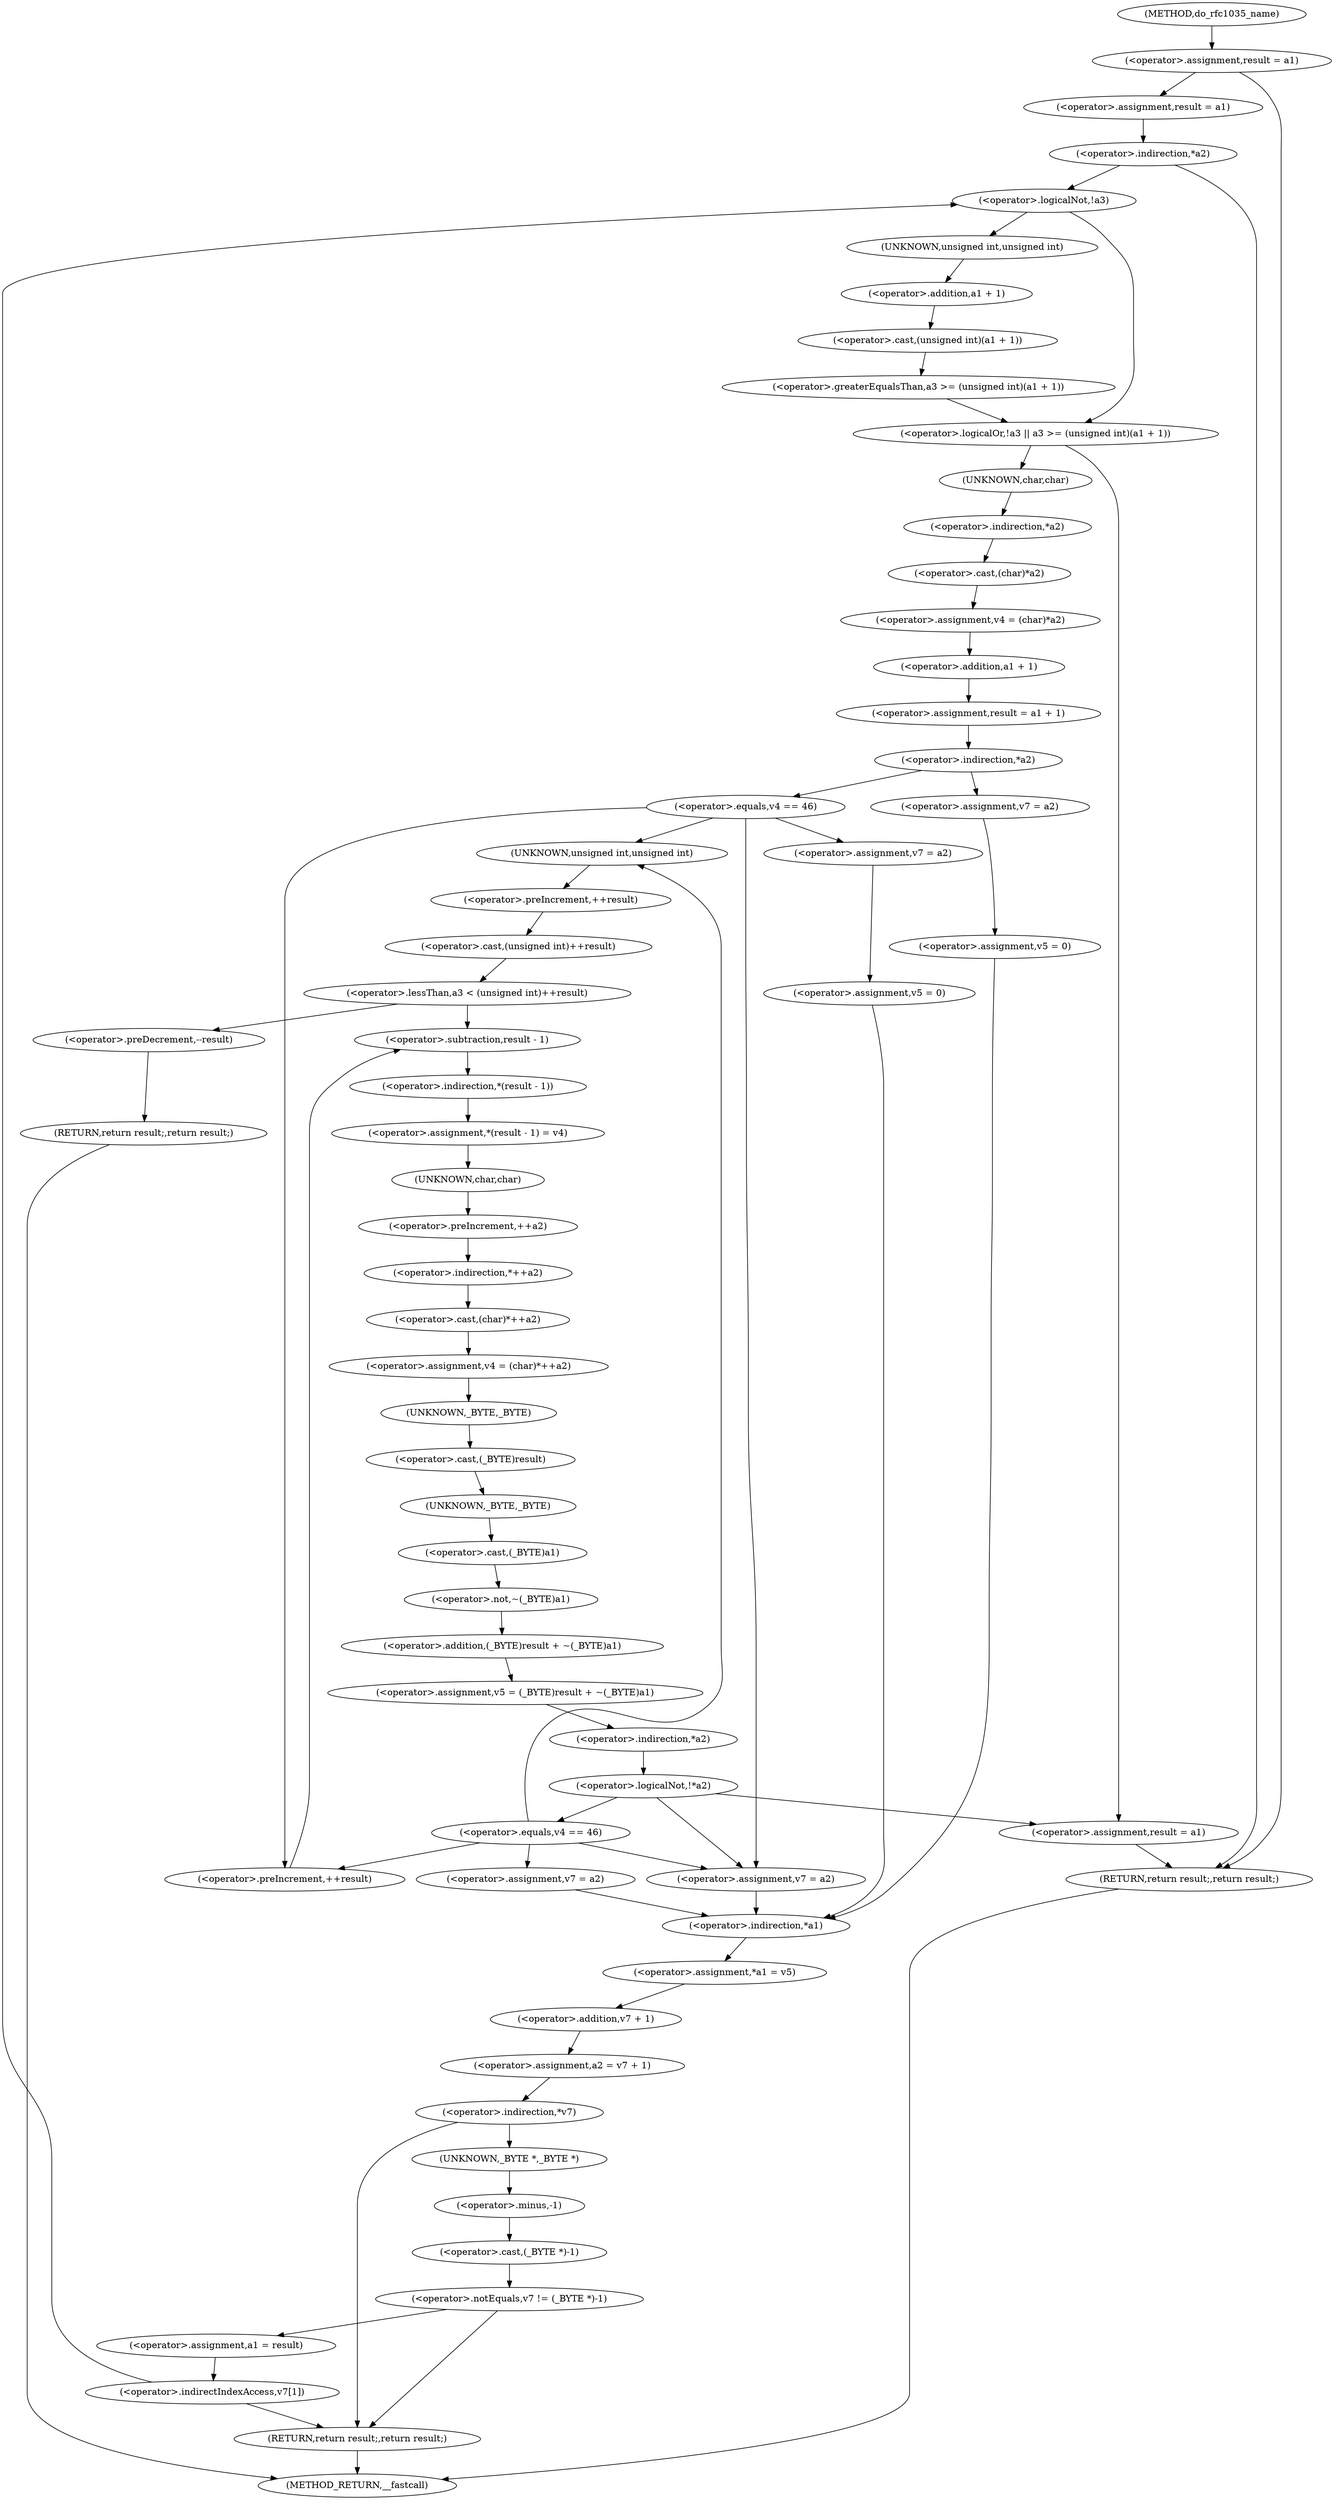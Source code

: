 digraph do_rfc1035_name {  
"1000114" [label = "(<operator>.assignment,result = a1)" ]
"1000120" [label = "(<operator>.assignment,result = a1)" ]
"1000124" [label = "(<operator>.indirection,*a2)" ]
"1000128" [label = "(<operator>.logicalOr,!a3 || a3 >= (unsigned int)(a1 + 1))" ]
"1000129" [label = "(<operator>.logicalNot,!a3)" ]
"1000131" [label = "(<operator>.greaterEqualsThan,a3 >= (unsigned int)(a1 + 1))" ]
"1000133" [label = "(<operator>.cast,(unsigned int)(a1 + 1))" ]
"1000134" [label = "(UNKNOWN,unsigned int,unsigned int)" ]
"1000135" [label = "(<operator>.addition,a1 + 1)" ]
"1000139" [label = "(<operator>.assignment,v4 = (char)*a2)" ]
"1000141" [label = "(<operator>.cast,(char)*a2)" ]
"1000142" [label = "(UNKNOWN,char,char)" ]
"1000143" [label = "(<operator>.indirection,*a2)" ]
"1000145" [label = "(<operator>.assignment,result = a1 + 1)" ]
"1000147" [label = "(<operator>.addition,a1 + 1)" ]
"1000151" [label = "(<operator>.indirection,*a2)" ]
"1000155" [label = "(<operator>.equals,v4 == 46)" ]
"1000159" [label = "(<operator>.assignment,v7 = a2)" ]
"1000162" [label = "(<operator>.assignment,v5 = 0)" ]
"1000174" [label = "(<operator>.lessThan,a3 < (unsigned int)++result)" ]
"1000176" [label = "(<operator>.cast,(unsigned int)++result)" ]
"1000177" [label = "(UNKNOWN,unsigned int,unsigned int)" ]
"1000178" [label = "(<operator>.preIncrement,++result)" ]
"1000181" [label = "(<operator>.preDecrement,--result)" ]
"1000183" [label = "(RETURN,return result;,return result;)" ]
"1000187" [label = "(<operator>.preIncrement,++result)" ]
"1000189" [label = "(<operator>.assignment,*(result - 1) = v4)" ]
"1000190" [label = "(<operator>.indirection,*(result - 1))" ]
"1000191" [label = "(<operator>.subtraction,result - 1)" ]
"1000195" [label = "(<operator>.assignment,v4 = (char)*++a2)" ]
"1000197" [label = "(<operator>.cast,(char)*++a2)" ]
"1000198" [label = "(UNKNOWN,char,char)" ]
"1000199" [label = "(<operator>.indirection,*++a2)" ]
"1000200" [label = "(<operator>.preIncrement,++a2)" ]
"1000202" [label = "(<operator>.assignment,v5 = (_BYTE)result + ~(_BYTE)a1)" ]
"1000204" [label = "(<operator>.addition,(_BYTE)result + ~(_BYTE)a1)" ]
"1000205" [label = "(<operator>.cast,(_BYTE)result)" ]
"1000206" [label = "(UNKNOWN,_BYTE,_BYTE)" ]
"1000208" [label = "(<operator>.not,~(_BYTE)a1)" ]
"1000209" [label = "(<operator>.cast,(_BYTE)a1)" ]
"1000210" [label = "(UNKNOWN,_BYTE,_BYTE)" ]
"1000213" [label = "(<operator>.logicalNot,!*a2)" ]
"1000214" [label = "(<operator>.indirection,*a2)" ]
"1000218" [label = "(<operator>.equals,v4 == 46)" ]
"1000222" [label = "(<operator>.assignment,v7 = a2)" ]
"1000226" [label = "(<operator>.assignment,v7 = a2)" ]
"1000231" [label = "(<operator>.assignment,v7 = a2)" ]
"1000234" [label = "(<operator>.assignment,v5 = 0)" ]
"1000238" [label = "(<operator>.assignment,*a1 = v5)" ]
"1000239" [label = "(<operator>.indirection,*a1)" ]
"1000242" [label = "(<operator>.assignment,a2 = v7 + 1)" ]
"1000244" [label = "(<operator>.addition,v7 + 1)" ]
"1000248" [label = "(<operator>.indirection,*v7)" ]
"1000252" [label = "(<operator>.notEquals,v7 != (_BYTE *)-1)" ]
"1000254" [label = "(<operator>.cast,(_BYTE *)-1)" ]
"1000255" [label = "(UNKNOWN,_BYTE *,_BYTE *)" ]
"1000256" [label = "(<operator>.minus,-1)" ]
"1000259" [label = "(<operator>.assignment,a1 = result)" ]
"1000263" [label = "(<operator>.indirectIndexAccess,v7[1])" ]
"1000267" [label = "(RETURN,return result;,return result;)" ]
"1000269" [label = "(<operator>.assignment,result = a1)" ]
"1000272" [label = "(RETURN,return result;,return result;)" ]
"1000105" [label = "(METHOD,do_rfc1035_name)" ]
"1000274" [label = "(METHOD_RETURN,__fastcall)" ]
  "1000114" -> "1000120" 
  "1000114" -> "1000272" 
  "1000120" -> "1000124" 
  "1000124" -> "1000129" 
  "1000124" -> "1000272" 
  "1000128" -> "1000142" 
  "1000128" -> "1000269" 
  "1000129" -> "1000128" 
  "1000129" -> "1000134" 
  "1000131" -> "1000128" 
  "1000133" -> "1000131" 
  "1000134" -> "1000135" 
  "1000135" -> "1000133" 
  "1000139" -> "1000147" 
  "1000141" -> "1000139" 
  "1000142" -> "1000143" 
  "1000143" -> "1000141" 
  "1000145" -> "1000151" 
  "1000147" -> "1000145" 
  "1000151" -> "1000155" 
  "1000151" -> "1000231" 
  "1000155" -> "1000159" 
  "1000155" -> "1000177" 
  "1000155" -> "1000187" 
  "1000155" -> "1000226" 
  "1000159" -> "1000162" 
  "1000162" -> "1000239" 
  "1000174" -> "1000181" 
  "1000174" -> "1000191" 
  "1000176" -> "1000174" 
  "1000177" -> "1000178" 
  "1000178" -> "1000176" 
  "1000181" -> "1000183" 
  "1000183" -> "1000274" 
  "1000187" -> "1000191" 
  "1000189" -> "1000198" 
  "1000190" -> "1000189" 
  "1000191" -> "1000190" 
  "1000195" -> "1000206" 
  "1000197" -> "1000195" 
  "1000198" -> "1000200" 
  "1000199" -> "1000197" 
  "1000200" -> "1000199" 
  "1000202" -> "1000214" 
  "1000204" -> "1000202" 
  "1000205" -> "1000210" 
  "1000206" -> "1000205" 
  "1000208" -> "1000204" 
  "1000209" -> "1000208" 
  "1000210" -> "1000209" 
  "1000213" -> "1000226" 
  "1000213" -> "1000269" 
  "1000213" -> "1000218" 
  "1000214" -> "1000213" 
  "1000218" -> "1000177" 
  "1000218" -> "1000187" 
  "1000218" -> "1000226" 
  "1000218" -> "1000222" 
  "1000222" -> "1000239" 
  "1000226" -> "1000239" 
  "1000231" -> "1000234" 
  "1000234" -> "1000239" 
  "1000238" -> "1000244" 
  "1000239" -> "1000238" 
  "1000242" -> "1000248" 
  "1000244" -> "1000242" 
  "1000248" -> "1000255" 
  "1000248" -> "1000267" 
  "1000252" -> "1000259" 
  "1000252" -> "1000267" 
  "1000254" -> "1000252" 
  "1000255" -> "1000256" 
  "1000256" -> "1000254" 
  "1000259" -> "1000263" 
  "1000263" -> "1000129" 
  "1000263" -> "1000267" 
  "1000267" -> "1000274" 
  "1000269" -> "1000272" 
  "1000272" -> "1000274" 
  "1000105" -> "1000114" 
}
